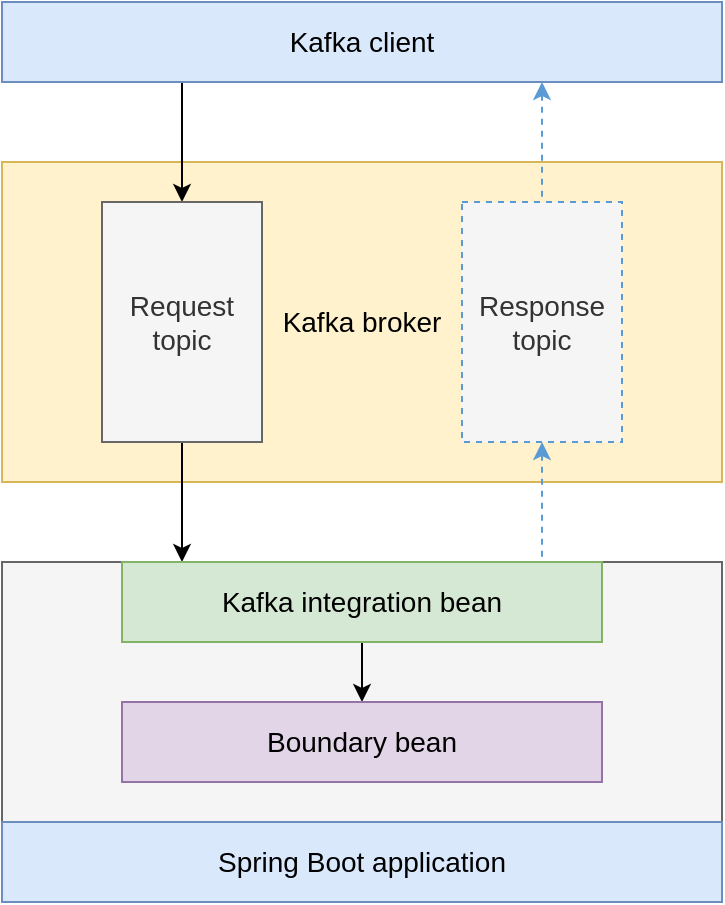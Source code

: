 <mxfile version="14.6.13" type="device"><diagram id="ckCWqCLfFd-q1VHTkzit" name="Page-1"><mxGraphModel dx="618" dy="463" grid="1" gridSize="10" guides="1" tooltips="1" connect="1" arrows="1" fold="1" page="1" pageScale="1" pageWidth="827" pageHeight="1169" math="0" shadow="0"><root><mxCell id="0"/><mxCell id="1" parent="0"/><mxCell id="tsee1kAjmLQpmRUgzn0U-8" value="&lt;font style=&quot;font-size: 14px&quot;&gt;Kafka broker&lt;/font&gt;" style="rounded=0;whiteSpace=wrap;html=1;fillColor=#fff2cc;strokeColor=#d6b656;" vertex="1" parent="1"><mxGeometry x="200" y="120" width="360" height="160" as="geometry"/></mxCell><mxCell id="tsee1kAjmLQpmRUgzn0U-11" style="edgeStyle=orthogonalEdgeStyle;rounded=0;orthogonalLoop=1;jettySize=auto;html=1;exitX=0.25;exitY=1;exitDx=0;exitDy=0;entryX=0.5;entryY=0;entryDx=0;entryDy=0;" edge="1" parent="1" source="tsee1kAjmLQpmRUgzn0U-2" target="tsee1kAjmLQpmRUgzn0U-4"><mxGeometry relative="1" as="geometry"/></mxCell><mxCell id="tsee1kAjmLQpmRUgzn0U-12" style="edgeStyle=orthogonalEdgeStyle;rounded=0;orthogonalLoop=1;jettySize=auto;html=1;exitX=0.75;exitY=1;exitDx=0;exitDy=0;entryX=0.5;entryY=0;entryDx=0;entryDy=0;endArrow=none;endFill=0;startArrow=classic;startFill=1;dashed=1;strokeColor=#5B9BD5;" edge="1" parent="1" source="tsee1kAjmLQpmRUgzn0U-2" target="tsee1kAjmLQpmRUgzn0U-7"><mxGeometry relative="1" as="geometry"/></mxCell><mxCell id="tsee1kAjmLQpmRUgzn0U-2" value="&lt;font style=&quot;font-size: 14px&quot;&gt;Kafka client&lt;/font&gt;" style="rounded=0;whiteSpace=wrap;html=1;fillColor=#dae8fc;strokeColor=#6c8ebf;" vertex="1" parent="1"><mxGeometry x="200" y="40" width="360" height="40" as="geometry"/></mxCell><mxCell id="tsee1kAjmLQpmRUgzn0U-13" style="edgeStyle=orthogonalEdgeStyle;rounded=0;orthogonalLoop=1;jettySize=auto;html=1;entryX=0.125;entryY=0;entryDx=0;entryDy=0;entryPerimeter=0;" edge="1" parent="1" source="tsee1kAjmLQpmRUgzn0U-4" target="tsee1kAjmLQpmRUgzn0U-9"><mxGeometry relative="1" as="geometry"/></mxCell><mxCell id="tsee1kAjmLQpmRUgzn0U-4" value="&lt;font style=&quot;font-size: 14px&quot;&gt;Request &lt;br&gt;topic&lt;/font&gt;" style="rounded=0;whiteSpace=wrap;html=1;fillColor=#f5f5f5;strokeColor=#666666;fontColor=#333333;" vertex="1" parent="1"><mxGeometry x="250" y="140" width="80" height="120" as="geometry"/></mxCell><mxCell id="tsee1kAjmLQpmRUgzn0U-6" value="" style="rounded=0;whiteSpace=wrap;html=1;fillColor=#f5f5f5;strokeColor=#666666;fontColor=#333333;" vertex="1" parent="1"><mxGeometry x="200" y="320" width="360" height="170" as="geometry"/></mxCell><mxCell id="tsee1kAjmLQpmRUgzn0U-14" style="edgeStyle=orthogonalEdgeStyle;rounded=0;orthogonalLoop=1;jettySize=auto;html=1;entryX=0.875;entryY=0;entryDx=0;entryDy=0;entryPerimeter=0;endArrow=none;endFill=0;startArrow=classic;startFill=1;strokeColor=#5B9BD5;dashed=1;" edge="1" parent="1" source="tsee1kAjmLQpmRUgzn0U-7" target="tsee1kAjmLQpmRUgzn0U-9"><mxGeometry relative="1" as="geometry"/></mxCell><mxCell id="tsee1kAjmLQpmRUgzn0U-7" value="&lt;font style=&quot;font-size: 14px&quot;&gt;Response&lt;br&gt;topic&lt;/font&gt;" style="rounded=0;whiteSpace=wrap;html=1;fillColor=#f5f5f5;fontColor=#333333;dashed=1;strokeColor=#5B9BD5;" vertex="1" parent="1"><mxGeometry x="430" y="140" width="80" height="120" as="geometry"/></mxCell><mxCell id="tsee1kAjmLQpmRUgzn0U-17" style="edgeStyle=orthogonalEdgeStyle;rounded=0;orthogonalLoop=1;jettySize=auto;html=1;startArrow=none;startFill=0;endArrow=classic;endFill=1;" edge="1" parent="1" source="tsee1kAjmLQpmRUgzn0U-9" target="tsee1kAjmLQpmRUgzn0U-10"><mxGeometry relative="1" as="geometry"/></mxCell><mxCell id="tsee1kAjmLQpmRUgzn0U-9" value="&lt;font style=&quot;font-size: 14px&quot;&gt;Kafka integration bean&lt;/font&gt;" style="rounded=0;whiteSpace=wrap;html=1;fillColor=#d5e8d4;strokeColor=#82b366;" vertex="1" parent="1"><mxGeometry x="260" y="320" width="240" height="40" as="geometry"/></mxCell><mxCell id="tsee1kAjmLQpmRUgzn0U-10" value="&lt;font style=&quot;font-size: 14px&quot;&gt;Boundary bean&lt;/font&gt;" style="rounded=0;whiteSpace=wrap;html=1;fillColor=#e1d5e7;strokeColor=#9673a6;" vertex="1" parent="1"><mxGeometry x="260" y="390" width="240" height="40" as="geometry"/></mxCell><mxCell id="tsee1kAjmLQpmRUgzn0U-18" value="&lt;font style=&quot;font-size: 14px&quot;&gt;Spring Boot application&lt;/font&gt;" style="rounded=0;whiteSpace=wrap;html=1;fillColor=#dae8fc;strokeColor=#6c8ebf;" vertex="1" parent="1"><mxGeometry x="200" y="450" width="360" height="40" as="geometry"/></mxCell></root></mxGraphModel></diagram></mxfile>